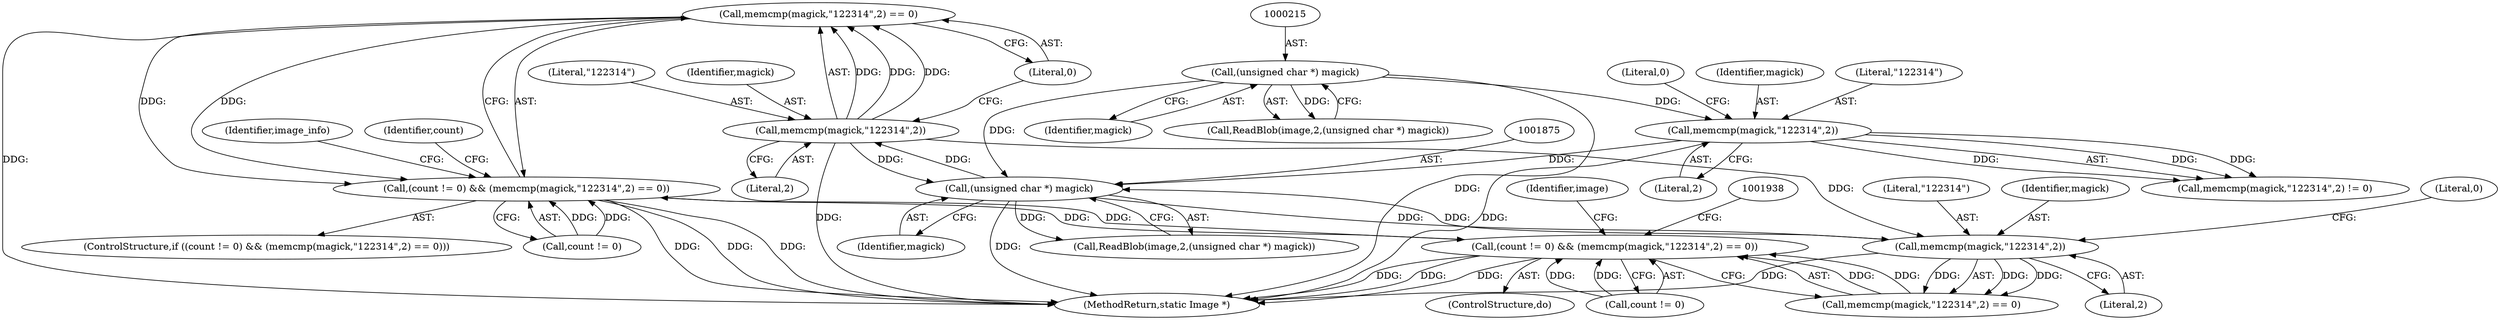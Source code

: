 digraph "0_ImageMagick_2ad6d33493750a28a5a655d319a8e0b16c392de1@API" {
"1001882" [label="(Call,memcmp(magick,\"\122\314\",2) == 0)"];
"1001883" [label="(Call,memcmp(magick,\"\122\314\",2))"];
"1001874" [label="(Call,(unsigned char *) magick)"];
"1000214" [label="(Call,(unsigned char *) magick)"];
"1001932" [label="(Call,memcmp(magick,\"\122\314\",2))"];
"1000223" [label="(Call,memcmp(magick,\"\122\314\",2))"];
"1001878" [label="(Call,(count != 0) && (memcmp(magick,\"\122\314\",2) == 0))"];
"1001927" [label="(Call,(count != 0) && (memcmp(magick,\"\122\314\",2) == 0))"];
"1001890" [label="(Identifier,image_info)"];
"1001883" [label="(Call,memcmp(magick,\"\122\314\",2))"];
"1000227" [label="(Literal,0)"];
"1001871" [label="(Call,ReadBlob(image,2,(unsigned char *) magick))"];
"1001876" [label="(Identifier,magick)"];
"1000236" [label="(Identifier,image)"];
"1000216" [label="(Identifier,magick)"];
"1001935" [label="(Literal,2)"];
"1001877" [label="(ControlStructure,if ((count != 0) && (memcmp(magick,\"\122\314\",2) == 0)))"];
"1001885" [label="(Literal,\"\122\314\")"];
"1000211" [label="(Call,ReadBlob(image,2,(unsigned char *) magick))"];
"1000226" [label="(Literal,2)"];
"1000224" [label="(Identifier,magick)"];
"1001927" [label="(Call,(count != 0) && (memcmp(magick,\"\122\314\",2) == 0))"];
"1001936" [label="(Literal,0)"];
"1000225" [label="(Literal,\"\122\314\")"];
"1001929" [label="(Identifier,count)"];
"1001886" [label="(Literal,2)"];
"1001931" [label="(Call,memcmp(magick,\"\122\314\",2) == 0)"];
"1001944" [label="(MethodReturn,static Image *)"];
"1001934" [label="(Literal,\"\122\314\")"];
"1001928" [label="(Call,count != 0)"];
"1001874" [label="(Call,(unsigned char *) magick)"];
"1001882" [label="(Call,memcmp(magick,\"\122\314\",2) == 0)"];
"1001878" [label="(Call,(count != 0) && (memcmp(magick,\"\122\314\",2) == 0))"];
"1000222" [label="(Call,memcmp(magick,\"\122\314\",2) != 0)"];
"1001887" [label="(Literal,0)"];
"1000231" [label="(ControlStructure,do)"];
"1001932" [label="(Call,memcmp(magick,\"\122\314\",2))"];
"1001879" [label="(Call,count != 0)"];
"1001884" [label="(Identifier,magick)"];
"1000223" [label="(Call,memcmp(magick,\"\122\314\",2))"];
"1000214" [label="(Call,(unsigned char *) magick)"];
"1001933" [label="(Identifier,magick)"];
"1001882" -> "1001878"  [label="AST: "];
"1001882" -> "1001887"  [label="CFG: "];
"1001883" -> "1001882"  [label="AST: "];
"1001887" -> "1001882"  [label="AST: "];
"1001878" -> "1001882"  [label="CFG: "];
"1001882" -> "1001944"  [label="DDG: "];
"1001882" -> "1001878"  [label="DDG: "];
"1001882" -> "1001878"  [label="DDG: "];
"1001883" -> "1001882"  [label="DDG: "];
"1001883" -> "1001882"  [label="DDG: "];
"1001883" -> "1001882"  [label="DDG: "];
"1001883" -> "1001886"  [label="CFG: "];
"1001884" -> "1001883"  [label="AST: "];
"1001885" -> "1001883"  [label="AST: "];
"1001886" -> "1001883"  [label="AST: "];
"1001887" -> "1001883"  [label="CFG: "];
"1001883" -> "1001944"  [label="DDG: "];
"1001883" -> "1001874"  [label="DDG: "];
"1001874" -> "1001883"  [label="DDG: "];
"1001883" -> "1001932"  [label="DDG: "];
"1001874" -> "1001871"  [label="AST: "];
"1001874" -> "1001876"  [label="CFG: "];
"1001875" -> "1001874"  [label="AST: "];
"1001876" -> "1001874"  [label="AST: "];
"1001871" -> "1001874"  [label="CFG: "];
"1001874" -> "1001944"  [label="DDG: "];
"1001874" -> "1001871"  [label="DDG: "];
"1000214" -> "1001874"  [label="DDG: "];
"1001932" -> "1001874"  [label="DDG: "];
"1000223" -> "1001874"  [label="DDG: "];
"1001874" -> "1001932"  [label="DDG: "];
"1000214" -> "1000211"  [label="AST: "];
"1000214" -> "1000216"  [label="CFG: "];
"1000215" -> "1000214"  [label="AST: "];
"1000216" -> "1000214"  [label="AST: "];
"1000211" -> "1000214"  [label="CFG: "];
"1000214" -> "1001944"  [label="DDG: "];
"1000214" -> "1000211"  [label="DDG: "];
"1000214" -> "1000223"  [label="DDG: "];
"1001932" -> "1001931"  [label="AST: "];
"1001932" -> "1001935"  [label="CFG: "];
"1001933" -> "1001932"  [label="AST: "];
"1001934" -> "1001932"  [label="AST: "];
"1001935" -> "1001932"  [label="AST: "];
"1001936" -> "1001932"  [label="CFG: "];
"1001932" -> "1001944"  [label="DDG: "];
"1001932" -> "1001931"  [label="DDG: "];
"1001932" -> "1001931"  [label="DDG: "];
"1001932" -> "1001931"  [label="DDG: "];
"1000223" -> "1000222"  [label="AST: "];
"1000223" -> "1000226"  [label="CFG: "];
"1000224" -> "1000223"  [label="AST: "];
"1000225" -> "1000223"  [label="AST: "];
"1000226" -> "1000223"  [label="AST: "];
"1000227" -> "1000223"  [label="CFG: "];
"1000223" -> "1001944"  [label="DDG: "];
"1000223" -> "1000222"  [label="DDG: "];
"1000223" -> "1000222"  [label="DDG: "];
"1000223" -> "1000222"  [label="DDG: "];
"1001878" -> "1001877"  [label="AST: "];
"1001878" -> "1001879"  [label="CFG: "];
"1001879" -> "1001878"  [label="AST: "];
"1001929" -> "1001878"  [label="CFG: "];
"1001890" -> "1001878"  [label="CFG: "];
"1001878" -> "1001944"  [label="DDG: "];
"1001878" -> "1001944"  [label="DDG: "];
"1001878" -> "1001944"  [label="DDG: "];
"1001879" -> "1001878"  [label="DDG: "];
"1001879" -> "1001878"  [label="DDG: "];
"1001927" -> "1001878"  [label="DDG: "];
"1001878" -> "1001927"  [label="DDG: "];
"1001927" -> "1000231"  [label="AST: "];
"1001927" -> "1001928"  [label="CFG: "];
"1001927" -> "1001931"  [label="CFG: "];
"1001928" -> "1001927"  [label="AST: "];
"1001931" -> "1001927"  [label="AST: "];
"1000236" -> "1001927"  [label="CFG: "];
"1001938" -> "1001927"  [label="CFG: "];
"1001927" -> "1001944"  [label="DDG: "];
"1001927" -> "1001944"  [label="DDG: "];
"1001927" -> "1001944"  [label="DDG: "];
"1001928" -> "1001927"  [label="DDG: "];
"1001928" -> "1001927"  [label="DDG: "];
"1001931" -> "1001927"  [label="DDG: "];
"1001931" -> "1001927"  [label="DDG: "];
}

